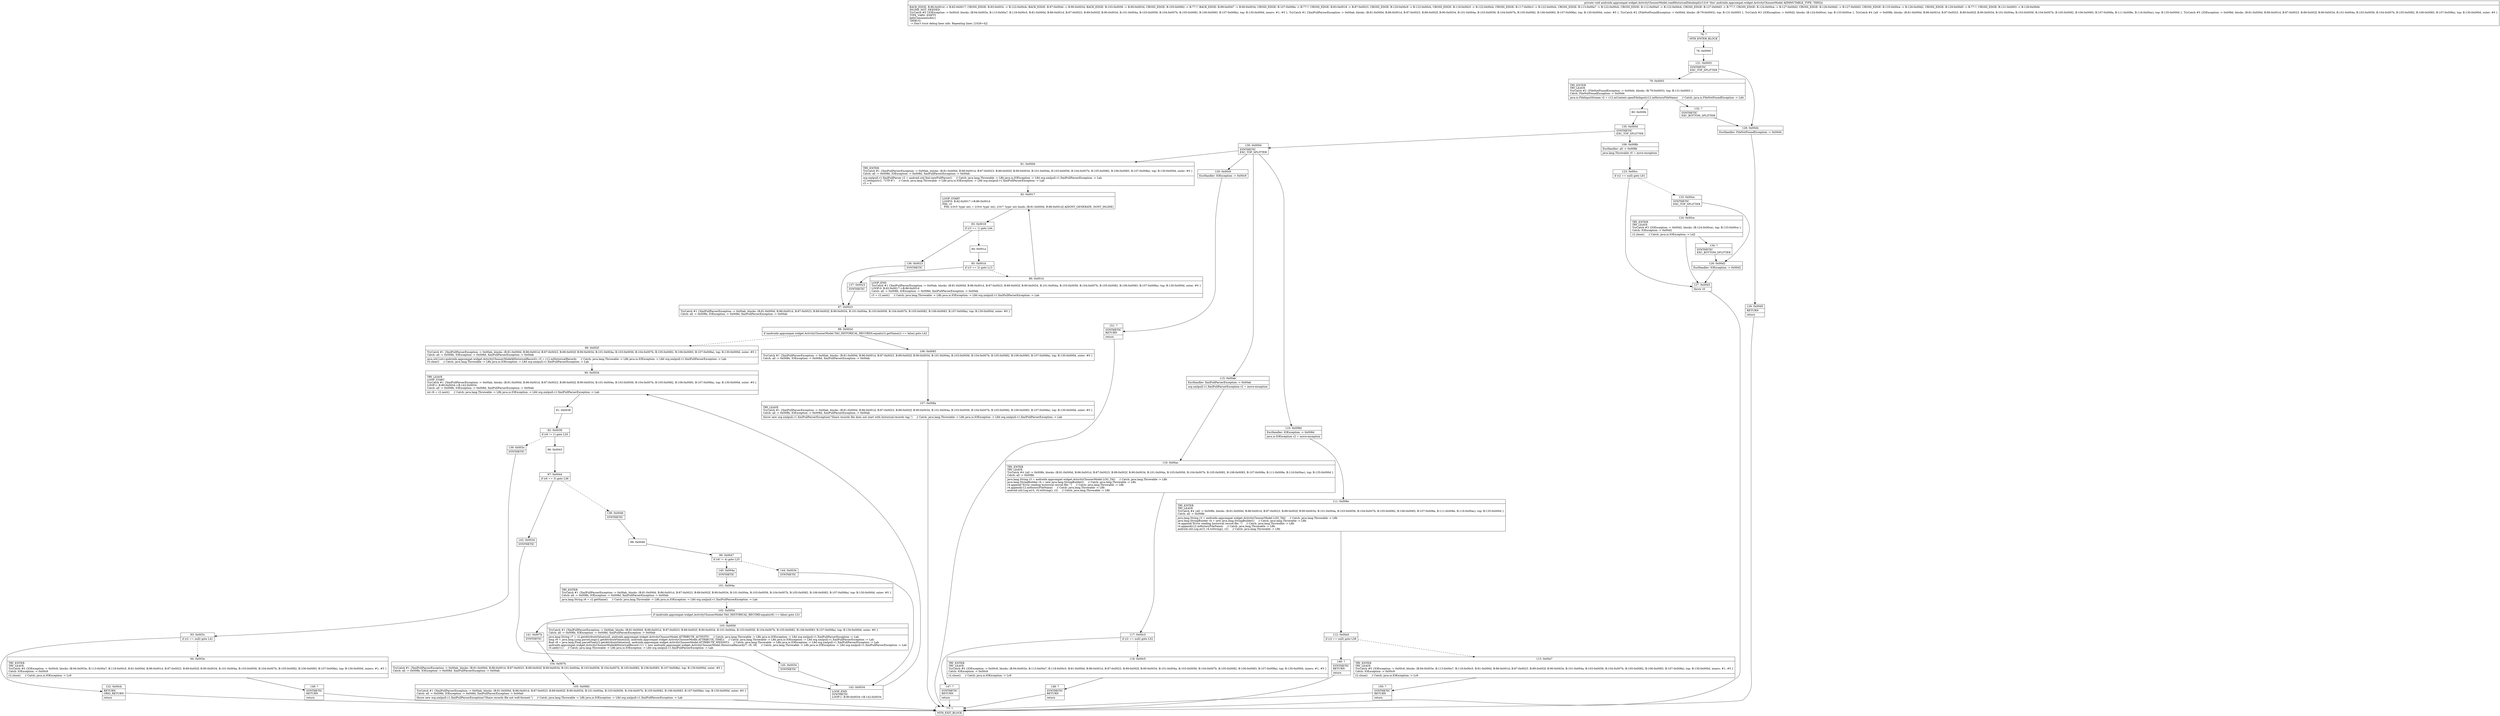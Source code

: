 digraph "CFG forandroidx.appcompat.widget.ActivityChooserModel.readHistoricalDataImpl()V" {
Node_76 [shape=record,label="{76\:\ ?|MTH_ENTER_BLOCK\l}"];
Node_78 [shape=record,label="{78\:\ 0x0000}"];
Node_131 [shape=record,label="{131\:\ 0x0003|SYNTHETIC\lEXC_TOP_SPLITTER\l}"];
Node_79 [shape=record,label="{79\:\ 0x0003|TRY_ENTER\lTRY_LEAVE\lTryCatch #2 \{FileNotFoundException \-\> 0x00d4, blocks: (B:79:0x0003), top: B:131:0x0003 \}\lCatch: FileNotFoundException \-\> 0x00d4\l|java.io.FileInputStream r2 = r12.mContext.openFileInput(r12.mHistoryFileName)     \/\/ Catch: java.io.FileNotFoundException \-\> Ld4\l}"];
Node_80 [shape=record,label="{80\:\ 0x000b}"];
Node_135 [shape=record,label="{135\:\ 0x000d|SYNTHETIC\lEXC_TOP_SPLITTER\l}"];
Node_130 [shape=record,label="{130\:\ 0x000d|SYNTHETIC\lEXC_TOP_SPLITTER\l}"];
Node_81 [shape=record,label="{81\:\ 0x000d|TRY_ENTER\lTryCatch #1 \{XmlPullParserException \-\> 0x00ab, blocks: (B:81:0x000d, B:86:0x001d, B:87:0x0023, B:89:0x002f, B:90:0x0034, B:101:0x004a, B:103:0x0056, B:104:0x007b, B:105:0x0082, B:106:0x0083, B:107:0x008a), top: B:130:0x000d, outer: #0 \}\lCatch: all \-\> 0x008b, IOException \-\> 0x008d, XmlPullParserException \-\> 0x00ab\l|org.xmlpull.v1.XmlPullParser r2 = android.util.Xml.newPullParser()     \/\/ Catch: java.lang.Throwable \-\> L8b java.io.IOException \-\> L8d org.xmlpull.v1.XmlPullParserException \-\> Lab\lr2.setInput(r2, \"UTF\-8\")     \/\/ Catch: java.lang.Throwable \-\> L8b java.io.IOException \-\> L8d org.xmlpull.v1.XmlPullParserException \-\> Lab\lr3 = 0\l}"];
Node_82 [shape=record,label="{82\:\ 0x0017|LOOP_START\lLOOP:0: B:82:0x0017\-\>B:86:0x001d\lPHI: r3 \l  PHI: (r3v5 'type' int) = (r3v4 'type' int), (r3v7 'type' int) binds: [B:81:0x000d, B:86:0x001d] A[DONT_GENERATE, DONT_INLINE]\l}"];
Node_83 [shape=record,label="{83\:\ 0x0018|if (r3 == 1) goto L44\l}"];
Node_84 [shape=record,label="{84\:\ 0x001a}"];
Node_85 [shape=record,label="{85\:\ 0x001b|if (r3 == 2) goto L13\l}"];
Node_86 [shape=record,label="{86\:\ 0x001d|LOOP_END\lTryCatch #1 \{XmlPullParserException \-\> 0x00ab, blocks: (B:81:0x000d, B:86:0x001d, B:87:0x0023, B:89:0x002f, B:90:0x0034, B:101:0x004a, B:103:0x0056, B:104:0x007b, B:105:0x0082, B:106:0x0083, B:107:0x008a), top: B:130:0x000d, outer: #0 \}\lLOOP:0: B:82:0x0017\-\>B:86:0x001d\lCatch: all \-\> 0x008b, IOException \-\> 0x008d, XmlPullParserException \-\> 0x00ab\l|r3 = r2.next()     \/\/ Catch: java.lang.Throwable \-\> L8b java.io.IOException \-\> L8d org.xmlpull.v1.XmlPullParserException \-\> Lab\l}"];
Node_137 [shape=record,label="{137\:\ 0x0023|SYNTHETIC\l}"];
Node_87 [shape=record,label="{87\:\ 0x0023|TryCatch #1 \{XmlPullParserException \-\> 0x00ab, blocks: (B:81:0x000d, B:86:0x001d, B:87:0x0023, B:89:0x002f, B:90:0x0034, B:101:0x004a, B:103:0x0056, B:104:0x007b, B:105:0x0082, B:106:0x0083, B:107:0x008a), top: B:130:0x000d, outer: #0 \}\lCatch: all \-\> 0x008b, IOException \-\> 0x008d, XmlPullParserException \-\> 0x00ab\l}"];
Node_88 [shape=record,label="{88\:\ 0x002d|if (androidx.appcompat.widget.ActivityChooserModel.TAG_HISTORICAL_RECORDS.equals(r2.getName()) == false) goto L42\l}"];
Node_89 [shape=record,label="{89\:\ 0x002f|TryCatch #1 \{XmlPullParserException \-\> 0x00ab, blocks: (B:81:0x000d, B:86:0x001d, B:87:0x0023, B:89:0x002f, B:90:0x0034, B:101:0x004a, B:103:0x0056, B:104:0x007b, B:105:0x0082, B:106:0x0083, B:107:0x008a), top: B:130:0x000d, outer: #0 \}\lCatch: all \-\> 0x008b, IOException \-\> 0x008d, XmlPullParserException \-\> 0x00ab\l|java.util.List\<androidx.appcompat.widget.ActivityChooserModel$HistoricalRecord\> r5 = r12.mHistoricalRecords     \/\/ Catch: java.lang.Throwable \-\> L8b java.io.IOException \-\> L8d org.xmlpull.v1.XmlPullParserException \-\> Lab\lr5.clear()     \/\/ Catch: java.lang.Throwable \-\> L8b java.io.IOException \-\> L8d org.xmlpull.v1.XmlPullParserException \-\> Lab\l}"];
Node_90 [shape=record,label="{90\:\ 0x0034|TRY_LEAVE\lLOOP_START\lTryCatch #1 \{XmlPullParserException \-\> 0x00ab, blocks: (B:81:0x000d, B:86:0x001d, B:87:0x0023, B:89:0x002f, B:90:0x0034, B:101:0x004a, B:103:0x0056, B:104:0x007b, B:105:0x0082, B:106:0x0083, B:107:0x008a), top: B:130:0x000d, outer: #0 \}\lLOOP:1: B:90:0x0034\-\>B:142:0x0034\lCatch: all \-\> 0x008b, IOException \-\> 0x008d, XmlPullParserException \-\> 0x00ab\l|int r6 = r2.next()     \/\/ Catch: java.lang.Throwable \-\> L8b java.io.IOException \-\> L8d org.xmlpull.v1.XmlPullParserException \-\> Lab\l}"];
Node_91 [shape=record,label="{91\:\ 0x0038}"];
Node_92 [shape=record,label="{92\:\ 0x0039|if (r6 != 1) goto L20\l}"];
Node_96 [shape=record,label="{96\:\ 0x0043}"];
Node_97 [shape=record,label="{97\:\ 0x0044|if (r6 == 3) goto L36\l}"];
Node_138 [shape=record,label="{138\:\ 0x0046|SYNTHETIC\l}"];
Node_98 [shape=record,label="{98\:\ 0x0046}"];
Node_99 [shape=record,label="{99\:\ 0x0047|if (r6 != 4) goto L25\l}"];
Node_140 [shape=record,label="{140\:\ 0x004a|SYNTHETIC\l}"];
Node_101 [shape=record,label="{101\:\ 0x004a|TRY_ENTER\lTryCatch #1 \{XmlPullParserException \-\> 0x00ab, blocks: (B:81:0x000d, B:86:0x001d, B:87:0x0023, B:89:0x002f, B:90:0x0034, B:101:0x004a, B:103:0x0056, B:104:0x007b, B:105:0x0082, B:106:0x0083, B:107:0x008a), top: B:130:0x000d, outer: #0 \}\lCatch: all \-\> 0x008b, IOException \-\> 0x008d, XmlPullParserException \-\> 0x00ab\l|java.lang.String r6 = r2.getName()     \/\/ Catch: java.lang.Throwable \-\> L8b java.io.IOException \-\> L8d org.xmlpull.v1.XmlPullParserException \-\> Lab\l}"];
Node_102 [shape=record,label="{102\:\ 0x0054|if (androidx.appcompat.widget.ActivityChooserModel.TAG_HISTORICAL_RECORD.equals(r6) == false) goto L31\l}"];
Node_103 [shape=record,label="{103\:\ 0x0056|TryCatch #1 \{XmlPullParserException \-\> 0x00ab, blocks: (B:81:0x000d, B:86:0x001d, B:87:0x0023, B:89:0x002f, B:90:0x0034, B:101:0x004a, B:103:0x0056, B:104:0x007b, B:105:0x0082, B:106:0x0083, B:107:0x008a), top: B:130:0x000d, outer: #0 \}\lCatch: all \-\> 0x008b, IOException \-\> 0x008d, XmlPullParserException \-\> 0x00ab\l|java.lang.String r7 = r2.getAttributeValue(null, androidx.appcompat.widget.ActivityChooserModel.ATTRIBUTE_ACTIVITY)     \/\/ Catch: java.lang.Throwable \-\> L8b java.io.IOException \-\> L8d org.xmlpull.v1.XmlPullParserException \-\> Lab\llong r9 = java.lang.Long.parseLong(r2.getAttributeValue(null, androidx.appcompat.widget.ActivityChooserModel.ATTRIBUTE_TIME))     \/\/ Catch: java.lang.Throwable \-\> L8b java.io.IOException \-\> L8d org.xmlpull.v1.XmlPullParserException \-\> Lab\lfloat r8 = java.lang.Float.parseFloat(r2.getAttributeValue(null, androidx.appcompat.widget.ActivityChooserModel.ATTRIBUTE_WEIGHT))     \/\/ Catch: java.lang.Throwable \-\> L8b java.io.IOException \-\> L8d org.xmlpull.v1.XmlPullParserException \-\> Lab\landroidx.appcompat.widget.ActivityChooserModel$HistoricalRecord r11 = new androidx.appcompat.widget.ActivityChooserModel.HistoricalRecord(r7, r9, r8)     \/\/ Catch: java.lang.Throwable \-\> L8b java.io.IOException \-\> L8d org.xmlpull.v1.XmlPullParserException \-\> Lab\lr5.add(r11)     \/\/ Catch: java.lang.Throwable \-\> L8b java.io.IOException \-\> L8d org.xmlpull.v1.XmlPullParserException \-\> Lab\l}"];
Node_145 [shape=record,label="{145\:\ 0x0034|SYNTHETIC\l}"];
Node_142 [shape=record,label="{142\:\ 0x0034|LOOP_END\lSYNTHETIC\lLOOP:1: B:90:0x0034\-\>B:142:0x0034\l}"];
Node_141 [shape=record,label="{141\:\ 0x007b|SYNTHETIC\l}"];
Node_104 [shape=record,label="{104\:\ 0x007b|TryCatch #1 \{XmlPullParserException \-\> 0x00ab, blocks: (B:81:0x000d, B:86:0x001d, B:87:0x0023, B:89:0x002f, B:90:0x0034, B:101:0x004a, B:103:0x0056, B:104:0x007b, B:105:0x0082, B:106:0x0083, B:107:0x008a), top: B:130:0x000d, outer: #0 \}\lCatch: all \-\> 0x008b, IOException \-\> 0x008d, XmlPullParserException \-\> 0x00ab\l}"];
Node_105 [shape=record,label="{105\:\ 0x0082|TryCatch #1 \{XmlPullParserException \-\> 0x00ab, blocks: (B:81:0x000d, B:86:0x001d, B:87:0x0023, B:89:0x002f, B:90:0x0034, B:101:0x004a, B:103:0x0056, B:104:0x007b, B:105:0x0082, B:106:0x0083, B:107:0x008a), top: B:130:0x000d, outer: #0 \}\lCatch: all \-\> 0x008b, IOException \-\> 0x008d, XmlPullParserException \-\> 0x00ab\l|throw new org.xmlpull.v1.XmlPullParserException(\"Share records file not well\-formed.\")     \/\/ Catch: java.lang.Throwable \-\> L8b java.io.IOException \-\> L8d org.xmlpull.v1.XmlPullParserException \-\> Lab\l}"];
Node_77 [shape=record,label="{77\:\ ?|MTH_EXIT_BLOCK\l}"];
Node_144 [shape=record,label="{144\:\ 0x0034|SYNTHETIC\l}"];
Node_143 [shape=record,label="{143\:\ 0x0034|SYNTHETIC\l}"];
Node_139 [shape=record,label="{139\:\ 0x003c|SYNTHETIC\l}"];
Node_93 [shape=record,label="{93\:\ 0x003c|if (r2 == null) goto L41\l}"];
Node_94 [shape=record,label="{94\:\ 0x003e|TRY_ENTER\lTRY_LEAVE\lTryCatch #0 \{IOException \-\> 0x00c9, blocks: (B:94:0x003e, B:113:0x00a7, B:118:0x00c5, B:81:0x000d, B:86:0x001d, B:87:0x0023, B:89:0x002f, B:90:0x0034, B:101:0x004a, B:103:0x0056, B:104:0x007b, B:105:0x0082, B:106:0x0083, B:107:0x008a), top: B:130:0x000d, inners: #1, #5 \}\lCatch: IOException \-\> 0x00c9\l|r2.close()     \/\/ Catch: java.io.IOException \-\> Lc9\l}"];
Node_149 [shape=record,label="{149\:\ ?|SYNTHETIC\lRETURN\l|return\l}"];
Node_122 [shape=record,label="{122\:\ 0x00cb|RETURN\lORIG_RETURN\l|return\l}"];
Node_106 [shape=record,label="{106\:\ 0x0083|TryCatch #1 \{XmlPullParserException \-\> 0x00ab, blocks: (B:81:0x000d, B:86:0x001d, B:87:0x0023, B:89:0x002f, B:90:0x0034, B:101:0x004a, B:103:0x0056, B:104:0x007b, B:105:0x0082, B:106:0x0083, B:107:0x008a), top: B:130:0x000d, outer: #0 \}\lCatch: all \-\> 0x008b, IOException \-\> 0x008d, XmlPullParserException \-\> 0x00ab\l}"];
Node_107 [shape=record,label="{107\:\ 0x008a|TRY_LEAVE\lTryCatch #1 \{XmlPullParserException \-\> 0x00ab, blocks: (B:81:0x000d, B:86:0x001d, B:87:0x0023, B:89:0x002f, B:90:0x0034, B:101:0x004a, B:103:0x0056, B:104:0x007b, B:105:0x0082, B:106:0x0083, B:107:0x008a), top: B:130:0x000d, outer: #0 \}\lCatch: all \-\> 0x008b, IOException \-\> 0x008d, XmlPullParserException \-\> 0x00ab\l|throw new org.xmlpull.v1.XmlPullParserException(\"Share records file does not start with historical\-records tag.\")     \/\/ Catch: java.lang.Throwable \-\> L8b java.io.IOException \-\> L8d org.xmlpull.v1.XmlPullParserException \-\> Lab\l}"];
Node_136 [shape=record,label="{136\:\ 0x0023|SYNTHETIC\l}"];
Node_120 [shape=record,label="{120\:\ 0x00c9|ExcHandler: IOException \-\> 0x00c9\l}"];
Node_151 [shape=record,label="{151\:\ ?|SYNTHETIC\lRETURN\l|return\l}"];
Node_115 [shape=record,label="{115\:\ 0x00ab|ExcHandler: XmlPullParserException \-\> 0x00ab\l|org.xmlpull.v1.XmlPullParserException r2 = move\-exception\l}"];
Node_116 [shape=record,label="{116\:\ 0x00ac|TRY_ENTER\lTRY_LEAVE\lTryCatch #4 \{all \-\> 0x008b, blocks: (B:81:0x000d, B:86:0x001d, B:87:0x0023, B:89:0x002f, B:90:0x0034, B:101:0x004a, B:103:0x0056, B:104:0x007b, B:105:0x0082, B:106:0x0083, B:107:0x008a, B:111:0x008e, B:116:0x00ac), top: B:135:0x000d \}\lCatch: all \-\> 0x008b\l|java.lang.String r3 = androidx.appcompat.widget.ActivityChooserModel.LOG_TAG     \/\/ Catch: java.lang.Throwable \-\> L8b\ljava.lang.StringBuilder r4 = new java.lang.StringBuilder()     \/\/ Catch: java.lang.Throwable \-\> L8b\lr4.append(\"Error reading historical recrod file: \")     \/\/ Catch: java.lang.Throwable \-\> L8b\lr4.append(r12.mHistoryFileName)     \/\/ Catch: java.lang.Throwable \-\> L8b\landroid.util.Log.e(r3, r4.toString(), r2)     \/\/ Catch: java.lang.Throwable \-\> L8b\l}"];
Node_117 [shape=record,label="{117\:\ 0x00c3|if (r2 == null) goto L52\l}"];
Node_118 [shape=record,label="{118\:\ 0x00c5|TRY_ENTER\lTRY_LEAVE\lTryCatch #0 \{IOException \-\> 0x00c9, blocks: (B:94:0x003e, B:113:0x00a7, B:118:0x00c5, B:81:0x000d, B:86:0x001d, B:87:0x0023, B:89:0x002f, B:90:0x0034, B:101:0x004a, B:103:0x0056, B:104:0x007b, B:105:0x0082, B:106:0x0083, B:107:0x008a), top: B:130:0x000d, inners: #1, #5 \}\lCatch: IOException \-\> 0x00c9\l|r2.close()     \/\/ Catch: java.io.IOException \-\> Lc9\l}"];
Node_148 [shape=record,label="{148\:\ ?|SYNTHETIC\lRETURN\l|return\l}"];
Node_147 [shape=record,label="{147\:\ ?|SYNTHETIC\lRETURN\l|return\l}"];
Node_110 [shape=record,label="{110\:\ 0x008d|ExcHandler: IOException \-\> 0x008d\l|java.io.IOException r2 = move\-exception\l}"];
Node_111 [shape=record,label="{111\:\ 0x008e|TRY_ENTER\lTRY_LEAVE\lTryCatch #4 \{all \-\> 0x008b, blocks: (B:81:0x000d, B:86:0x001d, B:87:0x0023, B:89:0x002f, B:90:0x0034, B:101:0x004a, B:103:0x0056, B:104:0x007b, B:105:0x0082, B:106:0x0083, B:107:0x008a, B:111:0x008e, B:116:0x00ac), top: B:135:0x000d \}\lCatch: all \-\> 0x008b\l|java.lang.String r3 = androidx.appcompat.widget.ActivityChooserModel.LOG_TAG     \/\/ Catch: java.lang.Throwable \-\> L8b\ljava.lang.StringBuilder r4 = new java.lang.StringBuilder()     \/\/ Catch: java.lang.Throwable \-\> L8b\lr4.append(\"Error reading historical recrod file: \")     \/\/ Catch: java.lang.Throwable \-\> L8b\lr4.append(r12.mHistoryFileName)     \/\/ Catch: java.lang.Throwable \-\> L8b\landroid.util.Log.e(r3, r4.toString(), r2)     \/\/ Catch: java.lang.Throwable \-\> L8b\l}"];
Node_112 [shape=record,label="{112\:\ 0x00a5|if (r2 == null) goto L58\l}"];
Node_113 [shape=record,label="{113\:\ 0x00a7|TRY_ENTER\lTRY_LEAVE\lTryCatch #0 \{IOException \-\> 0x00c9, blocks: (B:94:0x003e, B:113:0x00a7, B:118:0x00c5, B:81:0x000d, B:86:0x001d, B:87:0x0023, B:89:0x002f, B:90:0x0034, B:101:0x004a, B:103:0x0056, B:104:0x007b, B:105:0x0082, B:106:0x0083, B:107:0x008a), top: B:130:0x000d, inners: #1, #5 \}\lCatch: IOException \-\> 0x00c9\l|r2.close()     \/\/ Catch: java.io.IOException \-\> Lc9\l}"];
Node_150 [shape=record,label="{150\:\ ?|SYNTHETIC\lRETURN\l|return\l}"];
Node_146 [shape=record,label="{146\:\ ?|SYNTHETIC\lRETURN\l|return\l}"];
Node_108 [shape=record,label="{108\:\ 0x008b|ExcHandler: all \-\> 0x008b\l|java.lang.Throwable r0 = move\-exception\l}"];
Node_123 [shape=record,label="{123\:\ 0x00cc|if (r2 == null) goto L61\l}"];
Node_127 [shape=record,label="{127\:\ 0x00d3|throw r0\l}"];
Node_133 [shape=record,label="{133\:\ 0x00ce|SYNTHETIC\lEXC_TOP_SPLITTER\l}"];
Node_124 [shape=record,label="{124\:\ 0x00ce|TRY_ENTER\lTRY_LEAVE\lTryCatch #3 \{IOException \-\> 0x00d2, blocks: (B:124:0x00ce), top: B:133:0x00ce \}\lCatch: IOException \-\> 0x00d2\l|r2.close()     \/\/ Catch: java.io.IOException \-\> Ld2\l}"];
Node_134 [shape=record,label="{134\:\ ?|SYNTHETIC\lEXC_BOTTOM_SPLITTER\l}"];
Node_126 [shape=record,label="{126\:\ 0x00d2|ExcHandler: IOException \-\> 0x00d2\l}"];
Node_132 [shape=record,label="{132\:\ ?|SYNTHETIC\lEXC_BOTTOM_SPLITTER\l}"];
Node_128 [shape=record,label="{128\:\ 0x00d4|ExcHandler: FileNotFoundException \-\> 0x00d4\l}"];
Node_129 [shape=record,label="{129\:\ 0x00d5|RETURN\l|return\l}"];
MethodNode[shape=record,label="{private void androidx.appcompat.widget.ActivityChooserModel.readHistoricalDataImpl((r12v0 'this' androidx.appcompat.widget.ActivityChooserModel A[IMMUTABLE_TYPE, THIS]))  | BACK_EDGE: B:86:0x001d \-\> B:82:0x0017, CROSS_EDGE: B:93:0x003c \-\> B:122:0x00cb, BACK_EDGE: B:97:0x0044 \-\> B:90:0x0034, BACK_EDGE: B:103:0x0056 \-\> B:90:0x0034, CROSS_EDGE: B:105:0x0082 \-\> B:77:?, BACK_EDGE: B:99:0x0047 \-\> B:90:0x0034, CROSS_EDGE: B:107:0x008a \-\> B:77:?, CROSS_EDGE: B:83:0x0018 \-\> B:87:0x0023, CROSS_EDGE: B:120:0x00c9 \-\> B:122:0x00cb, CROSS_EDGE: B:118:0x00c5 \-\> B:122:0x00cb, CROSS_EDGE: B:117:0x00c3 \-\> B:122:0x00cb, CROSS_EDGE: B:113:0x00a7 \-\> B:122:0x00cb, CROSS_EDGE: B:112:0x00a5 \-\> B:122:0x00cb, CROSS_EDGE: B:127:0x00d3 \-\> B:77:?, CROSS_EDGE: B:124:0x00ce \-\> B:127:0x00d3, CROSS_EDGE: B:126:0x00d2 \-\> B:127:0x00d3, CROSS_EDGE: B:133:0x00ce \-\> B:126:0x00d2, CROSS_EDGE: B:129:0x00d5 \-\> B:77:?, CROSS_EDGE: B:131:0x0003 \-\> B:128:0x00d4\lINLINE_NOT_NEEDED\lTryCatch #0 \{IOException \-\> 0x00c9, blocks: (B:94:0x003e, B:113:0x00a7, B:118:0x00c5, B:81:0x000d, B:86:0x001d, B:87:0x0023, B:89:0x002f, B:90:0x0034, B:101:0x004a, B:103:0x0056, B:104:0x007b, B:105:0x0082, B:106:0x0083, B:107:0x008a), top: B:130:0x000d, inners: #1, #5 \}, TryCatch #1 \{XmlPullParserException \-\> 0x00ab, blocks: (B:81:0x000d, B:86:0x001d, B:87:0x0023, B:89:0x002f, B:90:0x0034, B:101:0x004a, B:103:0x0056, B:104:0x007b, B:105:0x0082, B:106:0x0083, B:107:0x008a), top: B:130:0x000d, outer: #0 \}, TryCatch #2 \{FileNotFoundException \-\> 0x00d4, blocks: (B:79:0x0003), top: B:131:0x0003 \}, TryCatch #3 \{IOException \-\> 0x00d2, blocks: (B:124:0x00ce), top: B:133:0x00ce \}, TryCatch #4 \{all \-\> 0x008b, blocks: (B:81:0x000d, B:86:0x001d, B:87:0x0023, B:89:0x002f, B:90:0x0034, B:101:0x004a, B:103:0x0056, B:104:0x007b, B:105:0x0082, B:106:0x0083, B:107:0x008a, B:111:0x008e, B:116:0x00ac), top: B:135:0x000d \}, TryCatch #5 \{IOException \-\> 0x008d, blocks: (B:81:0x000d, B:86:0x001d, B:87:0x0023, B:89:0x002f, B:90:0x0034, B:101:0x004a, B:103:0x0056, B:104:0x007b, B:105:0x0082, B:106:0x0083, B:107:0x008a), top: B:130:0x000d, outer: #0 \}\lTYPE_VARS: EMPTY\lJadxCommentsAttr\{\l DEBUG: \l \-\> Don't trust debug lines info. Repeating lines: [1026=4]\}\l}"];
MethodNode -> Node_76;Node_76 -> Node_78;
Node_78 -> Node_131;
Node_131 -> Node_79;
Node_131 -> Node_128;
Node_79 -> Node_80;
Node_79 -> Node_132;
Node_80 -> Node_135;
Node_135 -> Node_130;
Node_135 -> Node_108;
Node_130 -> Node_81;
Node_130 -> Node_120;
Node_130 -> Node_115;
Node_130 -> Node_110;
Node_81 -> Node_82;
Node_82 -> Node_83;
Node_83 -> Node_84[style=dashed];
Node_83 -> Node_136;
Node_84 -> Node_85;
Node_85 -> Node_86[style=dashed];
Node_85 -> Node_137;
Node_86 -> Node_82;
Node_137 -> Node_87;
Node_87 -> Node_88;
Node_88 -> Node_89[style=dashed];
Node_88 -> Node_106;
Node_89 -> Node_90;
Node_90 -> Node_91;
Node_91 -> Node_92;
Node_92 -> Node_96;
Node_92 -> Node_139[style=dashed];
Node_96 -> Node_97;
Node_97 -> Node_138[style=dashed];
Node_97 -> Node_143;
Node_138 -> Node_98;
Node_98 -> Node_99;
Node_99 -> Node_140;
Node_99 -> Node_144[style=dashed];
Node_140 -> Node_101;
Node_101 -> Node_102;
Node_102 -> Node_103[style=dashed];
Node_102 -> Node_141;
Node_103 -> Node_145;
Node_145 -> Node_142;
Node_142 -> Node_90;
Node_141 -> Node_104;
Node_104 -> Node_105;
Node_105 -> Node_77;
Node_144 -> Node_142;
Node_143 -> Node_142;
Node_139 -> Node_93;
Node_93 -> Node_94[style=dashed];
Node_93 -> Node_122;
Node_94 -> Node_149;
Node_149 -> Node_77;
Node_122 -> Node_77;
Node_106 -> Node_107;
Node_107 -> Node_77;
Node_136 -> Node_87;
Node_120 -> Node_151;
Node_151 -> Node_77;
Node_115 -> Node_116;
Node_116 -> Node_117;
Node_117 -> Node_118[style=dashed];
Node_117 -> Node_147;
Node_118 -> Node_148;
Node_148 -> Node_77;
Node_147 -> Node_77;
Node_110 -> Node_111;
Node_111 -> Node_112;
Node_112 -> Node_113[style=dashed];
Node_112 -> Node_146;
Node_113 -> Node_150;
Node_150 -> Node_77;
Node_146 -> Node_77;
Node_108 -> Node_123;
Node_123 -> Node_127;
Node_123 -> Node_133[style=dashed];
Node_127 -> Node_77;
Node_133 -> Node_124;
Node_133 -> Node_126;
Node_124 -> Node_127;
Node_124 -> Node_134;
Node_134 -> Node_126;
Node_126 -> Node_127;
Node_132 -> Node_128;
Node_128 -> Node_129;
Node_129 -> Node_77;
}

